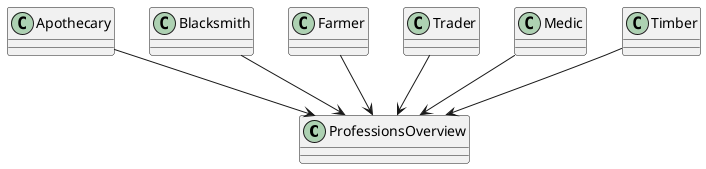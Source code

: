 @startuml
class ProfessionsOverview {
}

Apothecary --> ProfessionsOverview
Blacksmith --> ProfessionsOverview
Farmer --> ProfessionsOverview
Trader --> ProfessionsOverview
Medic --> ProfessionsOverview
Timber --> ProfessionsOverview
@enduml
